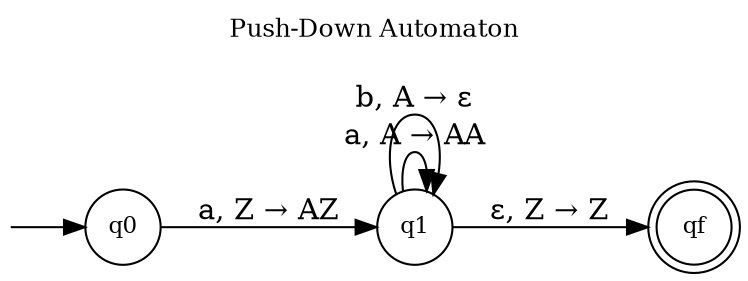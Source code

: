 digraph PDA {
  rankdir=LR;
  fontsize=12;
  labelloc="t";
  label="Push-Down Automaton";

  node [shape=circle, fontsize=11];

  // States
  q0 [label="q0"];
  q1 [label="q1"];
  qf [label="qf", shape=doublecircle];

  // Invisible starting arrow
  start [shape=point, style=invis, width=0];
  start -> q0;

  // Example transitions with stack operations
  q0 -> q1 [label="a, Z → AZ"];   // Read 'a', push 'A' (stack top Z becomes AZ)
  q1 -> q1 [label="a, A → AA"];   // Read 'a', push another 'A'
  q1 -> q1 [label="b, A → ε"];    // Read 'b', pop 'A'
  q1 -> qf [label="ε, Z → Z"];    // ε-move to accept if stack bottom Z is reached
}
